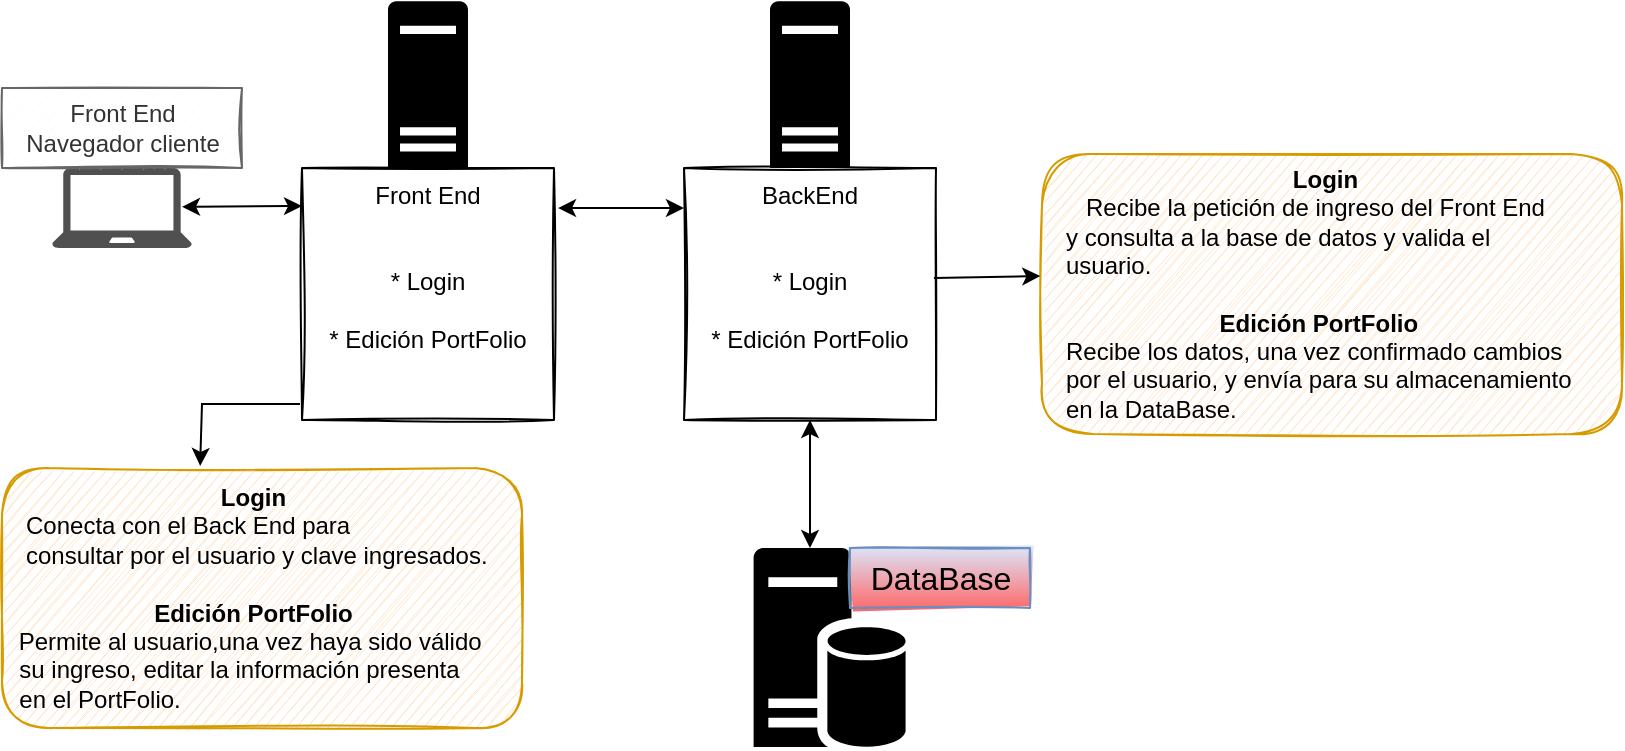 <mxfile version="20.5.0" type="device"><diagram id="4YTo-sLniqZncxItMqPp" name="Página-1"><mxGraphModel dx="888" dy="575" grid="1" gridSize="10" guides="1" tooltips="1" connect="1" arrows="1" fold="1" page="1" pageScale="1" pageWidth="827" pageHeight="1169" math="0" shadow="0"><root><mxCell id="0"/><mxCell id="1" parent="0"/><mxCell id="05aTG-5PKtfsBlBIu7O4-1" value="" style="sketch=0;pointerEvents=1;shadow=0;dashed=0;html=1;strokeColor=none;fillColor=#505050;labelPosition=center;verticalLabelPosition=bottom;verticalAlign=top;outlineConnect=0;align=center;shape=mxgraph.office.devices.laptop;" vertex="1" parent="1"><mxGeometry x="35" y="120" width="70" height="40" as="geometry"/></mxCell><mxCell id="05aTG-5PKtfsBlBIu7O4-2" value="Front End&lt;br&gt;Navegador cliente" style="text;html=1;resizable=0;autosize=1;align=center;verticalAlign=middle;points=[];fillColor=#f5f5f5;strokeColor=#666666;rounded=0;fontColor=#333333;fillOpacity=25;sketch=1;glass=0;" vertex="1" parent="1"><mxGeometry x="10" y="80" width="120" height="40" as="geometry"/></mxCell><mxCell id="05aTG-5PKtfsBlBIu7O4-8" value="" style="endArrow=classic;startArrow=classic;html=1;rounded=0;" edge="1" parent="1"><mxGeometry width="50" height="50" relative="1" as="geometry"><mxPoint x="100" y="139.41" as="sourcePoint"/><mxPoint x="160" y="139" as="targetPoint"/></mxGeometry></mxCell><mxCell id="05aTG-5PKtfsBlBIu7O4-9" value="" style="sketch=0;aspect=fixed;pointerEvents=1;shadow=0;dashed=0;html=1;strokeColor=none;labelPosition=center;verticalLabelPosition=bottom;verticalAlign=top;align=center;fillColor=#000000;shape=mxgraph.mscae.enterprise.server_generic;glass=0;" vertex="1" parent="1"><mxGeometry x="203" y="36.67" width="40" height="83.33" as="geometry"/></mxCell><mxCell id="05aTG-5PKtfsBlBIu7O4-10" value="Front End&lt;br&gt;&lt;br&gt;&lt;br&gt;* Login&lt;br&gt;&lt;br&gt;* Edición PortFolio" style="whiteSpace=wrap;html=1;aspect=fixed;glass=0;sketch=1;fillColor=none;imageAspect=0;perimeter=rectanglePerimeter;align=center;verticalAlign=top;" vertex="1" parent="1"><mxGeometry x="160" y="120" width="126" height="126" as="geometry"/></mxCell><mxCell id="05aTG-5PKtfsBlBIu7O4-12" value="" style="sketch=0;aspect=fixed;pointerEvents=1;shadow=0;dashed=0;html=1;strokeColor=none;labelPosition=center;verticalLabelPosition=bottom;verticalAlign=top;align=center;fillColor=#000000;shape=mxgraph.mscae.enterprise.server_generic;glass=0;" vertex="1" parent="1"><mxGeometry x="394" y="36.67" width="40" height="83.33" as="geometry"/></mxCell><mxCell id="05aTG-5PKtfsBlBIu7O4-13" value="BackEnd&lt;br&gt;&lt;br&gt;&lt;br&gt;* Login&lt;br&gt;&lt;br&gt;* Edición PortFolio" style="whiteSpace=wrap;html=1;aspect=fixed;glass=0;sketch=1;fillColor=none;imageAspect=0;perimeter=rectanglePerimeter;align=center;verticalAlign=top;" vertex="1" parent="1"><mxGeometry x="351" y="120" width="126" height="126" as="geometry"/></mxCell><mxCell id="05aTG-5PKtfsBlBIu7O4-17" value="" style="sketch=0;aspect=fixed;pointerEvents=1;shadow=0;dashed=0;html=1;strokeColor=none;labelPosition=center;verticalLabelPosition=bottom;verticalAlign=top;align=center;fillColor=#000000;shape=mxgraph.mscae.enterprise.database_server;glass=0;labelBackgroundColor=#FFFFFF;fontColor=#000000;" vertex="1" parent="1"><mxGeometry x="385.8" y="310" width="76" height="100" as="geometry"/></mxCell><mxCell id="05aTG-5PKtfsBlBIu7O4-21" value="&lt;div style=&quot;text-align: center;&quot;&gt;&amp;nbsp; &amp;nbsp;&lt;b&gt;Login&amp;nbsp;&lt;/b&gt;&lt;/div&gt;&lt;div style=&quot;&quot;&gt;&amp;nbsp; &amp;nbsp;Conecta con el Back End para&amp;nbsp;&lt;/div&gt;&lt;div style=&quot;&quot;&gt;&amp;nbsp; &amp;nbsp;consultar por el usuario y clave ingresados.&lt;/div&gt;&lt;div style=&quot;&quot;&gt;&lt;br&gt;&lt;/div&gt;&lt;div style=&quot;text-align: center;&quot;&gt;&amp;nbsp; &amp;nbsp;&lt;b&gt;Edición PortFolio&lt;/b&gt;&amp;nbsp;&lt;/div&gt;&lt;div style=&quot;text-align: center;&quot;&gt;&lt;span style=&quot;background-color: initial; text-align: left;&quot;&gt;&amp;nbsp;Permite al usuario,una vez haya sido válido&lt;/span&gt;&lt;/div&gt;&lt;span style=&quot;background-color: initial;&quot;&gt;&amp;nbsp; su ingreso, editar la información&amp;nbsp;&lt;/span&gt;&lt;span style=&quot;background-color: initial;&quot;&gt;presenta &lt;br&gt;&amp;nbsp; en el PortFolio.&lt;/span&gt;" style="text;html=1;resizable=0;autosize=1;align=left;verticalAlign=middle;points=[];fillColor=#ffe6cc;strokeColor=#d79b00;rounded=1;glass=0;labelBackgroundColor=none;sketch=1;shadow=0;overflow=visible;arcSize=18;labelBorderColor=none;fontColor=default;" vertex="1" parent="1"><mxGeometry x="10" y="270" width="260" height="130" as="geometry"/></mxCell><mxCell id="05aTG-5PKtfsBlBIu7O4-23" value="" style="endArrow=classic;html=1;rounded=0;fontColor=#000000;exitX=-0.008;exitY=0.937;exitDx=0;exitDy=0;exitPerimeter=0;entryX=0.381;entryY=-0.008;entryDx=0;entryDy=0;entryPerimeter=0;" edge="1" parent="1" source="05aTG-5PKtfsBlBIu7O4-10" target="05aTG-5PKtfsBlBIu7O4-21"><mxGeometry width="50" height="50" relative="1" as="geometry"><mxPoint x="390" y="300" as="sourcePoint"/><mxPoint x="160" y="270" as="targetPoint"/><Array as="points"><mxPoint x="110" y="238"/></Array></mxGeometry></mxCell><mxCell id="05aTG-5PKtfsBlBIu7O4-26" value="&lt;div style=&quot;text-align: center;&quot;&gt;&amp;nbsp; &amp;nbsp;&lt;span style=&quot;background-color: initial;&quot;&gt;&amp;nbsp; &amp;nbsp;&lt;/span&gt;&lt;b style=&quot;background-color: initial;&quot;&gt;Login&lt;/b&gt;&lt;span style=&quot;background-color: initial;&quot;&gt;&amp;nbsp;&lt;/span&gt;&lt;/div&gt;&lt;div style=&quot;text-align: center;&quot;&gt;&amp;nbsp; &amp;nbsp;Recibe la petición de ingreso del Front&amp;nbsp;&lt;span style=&quot;background-color: initial;&quot;&gt;End&amp;nbsp;&lt;/span&gt;&lt;/div&gt;&lt;div style=&quot;&quot;&gt;&lt;span style=&quot;background-color: initial;&quot;&gt;&amp;nbsp; &amp;nbsp;y consulta a la base de datos y valida el&lt;/span&gt;&lt;/div&gt;&lt;div style=&quot;&quot;&gt;&lt;span style=&quot;background-color: initial;&quot;&gt;&amp;nbsp; &amp;nbsp;usuario.&lt;/span&gt;&lt;/div&gt;&lt;div style=&quot;&quot;&gt;&lt;span style=&quot;background-color: initial;&quot;&gt;&lt;br&gt;&lt;/span&gt;&lt;/div&gt;&lt;div style=&quot;text-align: center;&quot;&gt;&amp;nbsp; &amp;nbsp;&lt;b&gt;Edición PortFolio&lt;/b&gt;&lt;/div&gt;&lt;div style=&quot;&quot;&gt;&amp;nbsp; &amp;nbsp;Recibe los datos,&amp;nbsp;&lt;span style=&quot;background-color: initial;&quot;&gt;una vez confirmado cambios&amp;nbsp;&lt;/span&gt;&lt;/div&gt;&lt;div style=&quot;&quot;&gt;&lt;span style=&quot;background-color: initial;&quot;&gt;&amp;nbsp; &amp;nbsp;por el&amp;nbsp;&lt;/span&gt;&lt;span style=&quot;background-color: initial;&quot;&gt;usuario, y envía para su almacenamiento&lt;/span&gt;&lt;/div&gt;&lt;div style=&quot;&quot;&gt;&lt;span style=&quot;background-color: initial;&quot;&gt;&amp;nbsp; &amp;nbsp;en la DataBase.&lt;/span&gt;&lt;/div&gt;" style="text;html=1;resizable=0;autosize=1;align=left;verticalAlign=middle;points=[];fillColor=#ffe6cc;strokeColor=#d79b00;rounded=1;glass=0;labelBackgroundColor=none;sketch=1;shadow=0;overflow=visible;arcSize=18;labelBorderColor=none;fontColor=default;" vertex="1" parent="1"><mxGeometry x="530" y="113.0" width="290" height="140" as="geometry"/></mxCell><mxCell id="05aTG-5PKtfsBlBIu7O4-27" value="" style="endArrow=classic;html=1;rounded=0;fontColor=default;exitX=0.992;exitY=0.437;exitDx=0;exitDy=0;exitPerimeter=0;entryX=-0.003;entryY=0.436;entryDx=0;entryDy=0;entryPerimeter=0;" edge="1" parent="1" source="05aTG-5PKtfsBlBIu7O4-13" target="05aTG-5PKtfsBlBIu7O4-26"><mxGeometry width="50" height="50" relative="1" as="geometry"><mxPoint x="600" y="157.514" as="sourcePoint"/><mxPoint x="530" y="175" as="targetPoint"/></mxGeometry></mxCell><mxCell id="05aTG-5PKtfsBlBIu7O4-31" value="" style="endArrow=classic;startArrow=classic;html=1;rounded=0;entryX=0;entryY=0.159;entryDx=0;entryDy=0;entryPerimeter=0;exitX=1.016;exitY=0.159;exitDx=0;exitDy=0;exitPerimeter=0;" edge="1" parent="1" source="05aTG-5PKtfsBlBIu7O4-10" target="05aTG-5PKtfsBlBIu7O4-13"><mxGeometry width="50" height="50" relative="1" as="geometry"><mxPoint x="280" y="140" as="sourcePoint"/><mxPoint x="346" y="139.5" as="targetPoint"/></mxGeometry></mxCell><mxCell id="05aTG-5PKtfsBlBIu7O4-36" value="" style="endArrow=classic;startArrow=classic;html=1;rounded=0;exitX=0.5;exitY=1;exitDx=0;exitDy=0;entryX=0.371;entryY=0;entryDx=0;entryDy=0;entryPerimeter=0;" edge="1" parent="1" source="05aTG-5PKtfsBlBIu7O4-13" target="05aTG-5PKtfsBlBIu7O4-17"><mxGeometry width="50" height="50" relative="1" as="geometry"><mxPoint x="414.016" y="260.004" as="sourcePoint"/><mxPoint x="477" y="260.004" as="targetPoint"/></mxGeometry></mxCell><mxCell id="05aTG-5PKtfsBlBIu7O4-37" value="DataBase" style="text;html=1;resizable=0;autosize=1;align=center;verticalAlign=middle;points=[];fillColor=#dae8fc;strokeColor=#6c8ebf;rounded=0;shadow=0;glass=0;labelBackgroundColor=none;labelBorderColor=none;sketch=1;fontSize=16;gradientColor=#FF6666;" vertex="1" parent="1"><mxGeometry x="434" y="310" width="90" height="30" as="geometry"/></mxCell></root></mxGraphModel></diagram></mxfile>